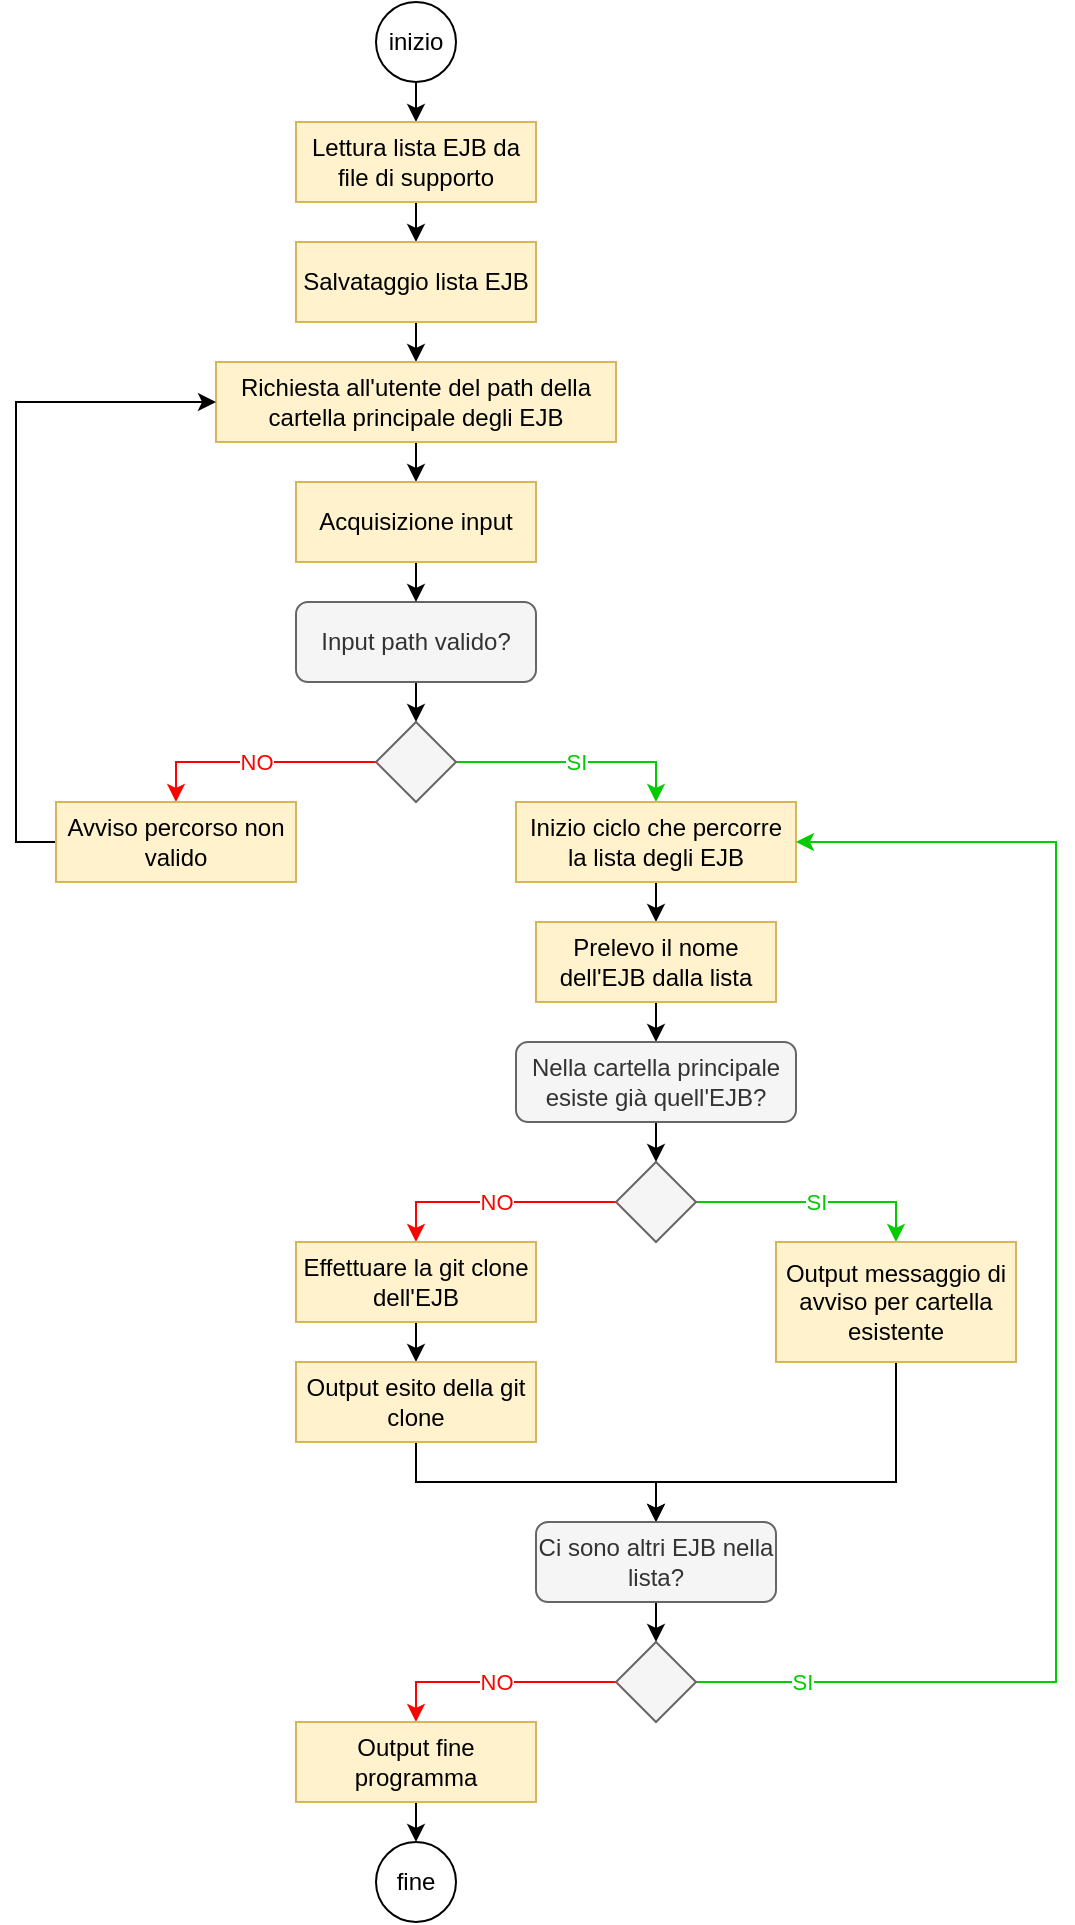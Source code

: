 <mxfile version="14.5.10" type="device"><diagram id="lsZ71XMYpMruDUVYtzru" name="Page-1"><mxGraphModel dx="1185" dy="644" grid="1" gridSize="10" guides="1" tooltips="1" connect="1" arrows="1" fold="1" page="1" pageScale="1" pageWidth="827" pageHeight="1169" math="0" shadow="0"><root><mxCell id="0"/><mxCell id="1" parent="0"/><mxCell id="7PPJTKBMMqciYeuf7wrR-4" style="edgeStyle=orthogonalEdgeStyle;rounded=0;orthogonalLoop=1;jettySize=auto;html=1;exitX=0.5;exitY=1;exitDx=0;exitDy=0;entryX=0.5;entryY=0;entryDx=0;entryDy=0;" edge="1" parent="1" source="7PPJTKBMMqciYeuf7wrR-2" target="7PPJTKBMMqciYeuf7wrR-3"><mxGeometry relative="1" as="geometry"/></mxCell><mxCell id="7PPJTKBMMqciYeuf7wrR-2" value="inizio" style="ellipse;whiteSpace=wrap;html=1;aspect=fixed;" vertex="1" parent="1"><mxGeometry x="240" y="40" width="40" height="40" as="geometry"/></mxCell><mxCell id="7PPJTKBMMqciYeuf7wrR-6" style="edgeStyle=orthogonalEdgeStyle;rounded=0;orthogonalLoop=1;jettySize=auto;html=1;exitX=0.5;exitY=1;exitDx=0;exitDy=0;entryX=0.5;entryY=0;entryDx=0;entryDy=0;" edge="1" parent="1" source="7PPJTKBMMqciYeuf7wrR-3" target="7PPJTKBMMqciYeuf7wrR-5"><mxGeometry relative="1" as="geometry"/></mxCell><mxCell id="7PPJTKBMMqciYeuf7wrR-3" value="Lettura lista EJB da file di supporto" style="rounded=0;whiteSpace=wrap;html=1;fillColor=#fff2cc;strokeColor=#d6b656;" vertex="1" parent="1"><mxGeometry x="200" y="100" width="120" height="40" as="geometry"/></mxCell><mxCell id="7PPJTKBMMqciYeuf7wrR-8" style="edgeStyle=orthogonalEdgeStyle;rounded=0;orthogonalLoop=1;jettySize=auto;html=1;exitX=0.5;exitY=1;exitDx=0;exitDy=0;entryX=0.5;entryY=0;entryDx=0;entryDy=0;" edge="1" parent="1" source="7PPJTKBMMqciYeuf7wrR-5" target="7PPJTKBMMqciYeuf7wrR-7"><mxGeometry relative="1" as="geometry"/></mxCell><mxCell id="7PPJTKBMMqciYeuf7wrR-5" value="Salvataggio lista EJB" style="rounded=0;whiteSpace=wrap;html=1;fillColor=#fff2cc;strokeColor=#d6b656;" vertex="1" parent="1"><mxGeometry x="200" y="160" width="120" height="40" as="geometry"/></mxCell><mxCell id="7PPJTKBMMqciYeuf7wrR-17" style="edgeStyle=orthogonalEdgeStyle;rounded=0;orthogonalLoop=1;jettySize=auto;html=1;exitX=0.5;exitY=1;exitDx=0;exitDy=0;entryX=0.5;entryY=0;entryDx=0;entryDy=0;" edge="1" parent="1" source="7PPJTKBMMqciYeuf7wrR-7" target="7PPJTKBMMqciYeuf7wrR-16"><mxGeometry relative="1" as="geometry"/></mxCell><mxCell id="7PPJTKBMMqciYeuf7wrR-7" value="Richiesta all'utente del path della cartella principale degli EJB" style="rounded=0;whiteSpace=wrap;html=1;fillColor=#fff2cc;strokeColor=#d6b656;" vertex="1" parent="1"><mxGeometry x="160" y="220" width="200" height="40" as="geometry"/></mxCell><mxCell id="7PPJTKBMMqciYeuf7wrR-12" style="edgeStyle=orthogonalEdgeStyle;rounded=0;orthogonalLoop=1;jettySize=auto;html=1;exitX=0.5;exitY=1;exitDx=0;exitDy=0;entryX=0.5;entryY=0;entryDx=0;entryDy=0;" edge="1" parent="1" source="7PPJTKBMMqciYeuf7wrR-9" target="7PPJTKBMMqciYeuf7wrR-11"><mxGeometry relative="1" as="geometry"/></mxCell><mxCell id="7PPJTKBMMqciYeuf7wrR-9" value="Input path valido?" style="rounded=1;whiteSpace=wrap;html=1;fillColor=#f5f5f5;strokeColor=#666666;fontColor=#333333;" vertex="1" parent="1"><mxGeometry x="200" y="340" width="120" height="40" as="geometry"/></mxCell><mxCell id="7PPJTKBMMqciYeuf7wrR-14" value="NO" style="edgeStyle=orthogonalEdgeStyle;rounded=0;orthogonalLoop=1;jettySize=auto;html=1;exitX=0;exitY=0.5;exitDx=0;exitDy=0;entryX=0.5;entryY=0;entryDx=0;entryDy=0;fillColor=#f8cecc;fontColor=#FF0000;strokeColor=#FF0000;startArrow=none;" edge="1" parent="1" source="7PPJTKBMMqciYeuf7wrR-11" target="7PPJTKBMMqciYeuf7wrR-13"><mxGeometry relative="1" as="geometry"><mxPoint x="130" y="480" as="sourcePoint"/></mxGeometry></mxCell><mxCell id="7PPJTKBMMqciYeuf7wrR-21" value="SI" style="edgeStyle=orthogonalEdgeStyle;rounded=0;orthogonalLoop=1;jettySize=auto;html=1;exitX=1;exitY=0.5;exitDx=0;exitDy=0;entryX=0.5;entryY=0;entryDx=0;entryDy=0;strokeColor=#00CC00;fontColor=#00CC00;" edge="1" parent="1" source="7PPJTKBMMqciYeuf7wrR-11" target="7PPJTKBMMqciYeuf7wrR-20"><mxGeometry relative="1" as="geometry"/></mxCell><mxCell id="7PPJTKBMMqciYeuf7wrR-11" value="" style="rhombus;whiteSpace=wrap;html=1;fillColor=#f5f5f5;strokeColor=#666666;fontColor=#333333;" vertex="1" parent="1"><mxGeometry x="240" y="400" width="40" height="40" as="geometry"/></mxCell><mxCell id="7PPJTKBMMqciYeuf7wrR-19" style="edgeStyle=orthogonalEdgeStyle;rounded=0;orthogonalLoop=1;jettySize=auto;html=1;exitX=0;exitY=0.5;exitDx=0;exitDy=0;entryX=0;entryY=0.5;entryDx=0;entryDy=0;" edge="1" parent="1" source="7PPJTKBMMqciYeuf7wrR-13" target="7PPJTKBMMqciYeuf7wrR-7"><mxGeometry relative="1" as="geometry"/></mxCell><mxCell id="7PPJTKBMMqciYeuf7wrR-13" value="Avviso percorso non valido" style="rounded=0;whiteSpace=wrap;html=1;fillColor=#fff2cc;strokeColor=#d6b656;" vertex="1" parent="1"><mxGeometry x="80" y="440" width="120" height="40" as="geometry"/></mxCell><mxCell id="7PPJTKBMMqciYeuf7wrR-18" style="edgeStyle=orthogonalEdgeStyle;rounded=0;orthogonalLoop=1;jettySize=auto;html=1;exitX=0.5;exitY=1;exitDx=0;exitDy=0;entryX=0.5;entryY=0;entryDx=0;entryDy=0;" edge="1" parent="1" source="7PPJTKBMMqciYeuf7wrR-16" target="7PPJTKBMMqciYeuf7wrR-9"><mxGeometry relative="1" as="geometry"/></mxCell><mxCell id="7PPJTKBMMqciYeuf7wrR-16" value="Acquisizione input" style="rounded=0;whiteSpace=wrap;html=1;fillColor=#fff2cc;strokeColor=#d6b656;" vertex="1" parent="1"><mxGeometry x="200" y="280" width="120" height="40" as="geometry"/></mxCell><mxCell id="7PPJTKBMMqciYeuf7wrR-23" style="edgeStyle=orthogonalEdgeStyle;rounded=0;orthogonalLoop=1;jettySize=auto;html=1;exitX=0.5;exitY=1;exitDx=0;exitDy=0;entryX=0.5;entryY=0;entryDx=0;entryDy=0;" edge="1" parent="1" source="7PPJTKBMMqciYeuf7wrR-20" target="7PPJTKBMMqciYeuf7wrR-22"><mxGeometry relative="1" as="geometry"/></mxCell><mxCell id="7PPJTKBMMqciYeuf7wrR-20" value="Inizio ciclo che percorre la lista degli EJB" style="rounded=0;whiteSpace=wrap;html=1;fillColor=#fff2cc;strokeColor=#d6b656;" vertex="1" parent="1"><mxGeometry x="310" y="440" width="140" height="40" as="geometry"/></mxCell><mxCell id="7PPJTKBMMqciYeuf7wrR-25" style="edgeStyle=orthogonalEdgeStyle;rounded=0;orthogonalLoop=1;jettySize=auto;html=1;exitX=0.5;exitY=1;exitDx=0;exitDy=0;entryX=0.5;entryY=0;entryDx=0;entryDy=0;" edge="1" parent="1" source="7PPJTKBMMqciYeuf7wrR-22" target="7PPJTKBMMqciYeuf7wrR-24"><mxGeometry relative="1" as="geometry"/></mxCell><mxCell id="7PPJTKBMMqciYeuf7wrR-22" value="Prelevo il nome dell'EJB dalla lista" style="rounded=0;whiteSpace=wrap;html=1;fillColor=#fff2cc;strokeColor=#d6b656;" vertex="1" parent="1"><mxGeometry x="320" y="500" width="120" height="40" as="geometry"/></mxCell><mxCell id="7PPJTKBMMqciYeuf7wrR-27" style="edgeStyle=orthogonalEdgeStyle;rounded=0;orthogonalLoop=1;jettySize=auto;html=1;exitX=0.5;exitY=1;exitDx=0;exitDy=0;entryX=0.5;entryY=0;entryDx=0;entryDy=0;" edge="1" parent="1" source="7PPJTKBMMqciYeuf7wrR-24" target="7PPJTKBMMqciYeuf7wrR-26"><mxGeometry relative="1" as="geometry"/></mxCell><mxCell id="7PPJTKBMMqciYeuf7wrR-24" value="Nella cartella principale esiste già quell'EJB?" style="rounded=1;whiteSpace=wrap;html=1;fillColor=#f5f5f5;strokeColor=#666666;fontColor=#333333;" vertex="1" parent="1"><mxGeometry x="310" y="560" width="140" height="40" as="geometry"/></mxCell><mxCell id="7PPJTKBMMqciYeuf7wrR-29" value="NO" style="edgeStyle=orthogonalEdgeStyle;rounded=0;orthogonalLoop=1;jettySize=auto;html=1;exitX=0;exitY=0.5;exitDx=0;exitDy=0;entryX=0.5;entryY=0;entryDx=0;entryDy=0;strokeColor=#FF0000;fontColor=#FF0000;" edge="1" parent="1" source="7PPJTKBMMqciYeuf7wrR-26" target="7PPJTKBMMqciYeuf7wrR-28"><mxGeometry relative="1" as="geometry"/></mxCell><mxCell id="7PPJTKBMMqciYeuf7wrR-33" value="SI" style="edgeStyle=orthogonalEdgeStyle;rounded=0;orthogonalLoop=1;jettySize=auto;html=1;exitX=1;exitY=0.5;exitDx=0;exitDy=0;entryX=0.5;entryY=0;entryDx=0;entryDy=0;strokeColor=#00CC00;fontColor=#00CC00;" edge="1" parent="1" source="7PPJTKBMMqciYeuf7wrR-26" target="7PPJTKBMMqciYeuf7wrR-32"><mxGeometry relative="1" as="geometry"/></mxCell><mxCell id="7PPJTKBMMqciYeuf7wrR-26" value="" style="rhombus;whiteSpace=wrap;html=1;fillColor=#f5f5f5;strokeColor=#666666;fontColor=#333333;" vertex="1" parent="1"><mxGeometry x="360" y="620" width="40" height="40" as="geometry"/></mxCell><mxCell id="7PPJTKBMMqciYeuf7wrR-31" style="edgeStyle=orthogonalEdgeStyle;rounded=0;orthogonalLoop=1;jettySize=auto;html=1;exitX=0.5;exitY=1;exitDx=0;exitDy=0;entryX=0.5;entryY=0;entryDx=0;entryDy=0;" edge="1" parent="1" source="7PPJTKBMMqciYeuf7wrR-28" target="7PPJTKBMMqciYeuf7wrR-30"><mxGeometry relative="1" as="geometry"/></mxCell><mxCell id="7PPJTKBMMqciYeuf7wrR-28" value="Effettuare la git clone dell'EJB" style="rounded=0;whiteSpace=wrap;html=1;fillColor=#fff2cc;strokeColor=#d6b656;" vertex="1" parent="1"><mxGeometry x="200" y="660" width="120" height="40" as="geometry"/></mxCell><mxCell id="7PPJTKBMMqciYeuf7wrR-36" style="edgeStyle=orthogonalEdgeStyle;rounded=0;orthogonalLoop=1;jettySize=auto;html=1;exitX=0.5;exitY=1;exitDx=0;exitDy=0;entryX=0.5;entryY=0;entryDx=0;entryDy=0;startArrow=none;" edge="1" parent="1" source="7PPJTKBMMqciYeuf7wrR-30" target="7PPJTKBMMqciYeuf7wrR-35"><mxGeometry relative="1" as="geometry"><mxPoint x="380" y="900" as="sourcePoint"/></mxGeometry></mxCell><mxCell id="7PPJTKBMMqciYeuf7wrR-30" value="Output esito della git clone" style="rounded=0;whiteSpace=wrap;html=1;fillColor=#fff2cc;strokeColor=#d6b656;" vertex="1" parent="1"><mxGeometry x="200" y="720" width="120" height="40" as="geometry"/></mxCell><mxCell id="7PPJTKBMMqciYeuf7wrR-37" style="edgeStyle=orthogonalEdgeStyle;rounded=0;orthogonalLoop=1;jettySize=auto;html=1;exitX=0.5;exitY=1;exitDx=0;exitDy=0;entryX=0.5;entryY=0;entryDx=0;entryDy=0;" edge="1" parent="1" source="7PPJTKBMMqciYeuf7wrR-32" target="7PPJTKBMMqciYeuf7wrR-35"><mxGeometry relative="1" as="geometry"><mxPoint x="380" y="1000" as="targetPoint"/><Array as="points"><mxPoint x="500" y="780"/><mxPoint x="380" y="780"/></Array></mxGeometry></mxCell><mxCell id="7PPJTKBMMqciYeuf7wrR-32" value="Output messaggio di avviso per cartella esistente" style="rounded=0;whiteSpace=wrap;html=1;fillColor=#fff2cc;strokeColor=#d6b656;" vertex="1" parent="1"><mxGeometry x="440" y="660" width="120" height="60" as="geometry"/></mxCell><mxCell id="7PPJTKBMMqciYeuf7wrR-39" style="edgeStyle=orthogonalEdgeStyle;rounded=0;orthogonalLoop=1;jettySize=auto;html=1;exitX=0.5;exitY=1;exitDx=0;exitDy=0;entryX=0.5;entryY=0;entryDx=0;entryDy=0;" edge="1" parent="1" source="7PPJTKBMMqciYeuf7wrR-35" target="7PPJTKBMMqciYeuf7wrR-38"><mxGeometry relative="1" as="geometry"/></mxCell><mxCell id="7PPJTKBMMqciYeuf7wrR-35" value="Ci sono altri EJB nella lista?" style="rounded=1;whiteSpace=wrap;html=1;fillColor=#f5f5f5;strokeColor=#666666;fontColor=#333333;" vertex="1" parent="1"><mxGeometry x="320" y="800" width="120" height="40" as="geometry"/></mxCell><mxCell id="7PPJTKBMMqciYeuf7wrR-41" value="NO" style="edgeStyle=orthogonalEdgeStyle;rounded=0;orthogonalLoop=1;jettySize=auto;html=1;exitX=0;exitY=0.5;exitDx=0;exitDy=0;entryX=0.5;entryY=0;entryDx=0;entryDy=0;strokeColor=#FF0000;fontColor=#FF0000;" edge="1" parent="1" source="7PPJTKBMMqciYeuf7wrR-38" target="7PPJTKBMMqciYeuf7wrR-40"><mxGeometry relative="1" as="geometry"/></mxCell><mxCell id="7PPJTKBMMqciYeuf7wrR-44" value="SI" style="edgeStyle=orthogonalEdgeStyle;rounded=0;orthogonalLoop=1;jettySize=auto;html=1;exitX=1;exitY=0.5;exitDx=0;exitDy=0;entryX=1;entryY=0.5;entryDx=0;entryDy=0;fontColor=#00CC00;strokeColor=#00CC00;" edge="1" parent="1" source="7PPJTKBMMqciYeuf7wrR-38" target="7PPJTKBMMqciYeuf7wrR-20"><mxGeometry x="-0.855" relative="1" as="geometry"><Array as="points"><mxPoint x="580" y="880"/><mxPoint x="580" y="460"/></Array><mxPoint as="offset"/></mxGeometry></mxCell><mxCell id="7PPJTKBMMqciYeuf7wrR-38" value="" style="rhombus;whiteSpace=wrap;html=1;fillColor=#f5f5f5;strokeColor=#666666;fontColor=#333333;" vertex="1" parent="1"><mxGeometry x="360" y="860" width="40" height="40" as="geometry"/></mxCell><mxCell id="7PPJTKBMMqciYeuf7wrR-43" style="edgeStyle=orthogonalEdgeStyle;rounded=0;orthogonalLoop=1;jettySize=auto;html=1;exitX=0.5;exitY=1;exitDx=0;exitDy=0;entryX=0.5;entryY=0;entryDx=0;entryDy=0;" edge="1" parent="1" source="7PPJTKBMMqciYeuf7wrR-40" target="7PPJTKBMMqciYeuf7wrR-42"><mxGeometry relative="1" as="geometry"/></mxCell><mxCell id="7PPJTKBMMqciYeuf7wrR-40" value="Output fine programma" style="rounded=0;whiteSpace=wrap;html=1;fillColor=#fff2cc;strokeColor=#d6b656;" vertex="1" parent="1"><mxGeometry x="200" y="900" width="120" height="40" as="geometry"/></mxCell><mxCell id="7PPJTKBMMqciYeuf7wrR-42" value="fine" style="ellipse;whiteSpace=wrap;html=1;aspect=fixed;" vertex="1" parent="1"><mxGeometry x="240" y="960" width="40" height="40" as="geometry"/></mxCell></root></mxGraphModel></diagram></mxfile>